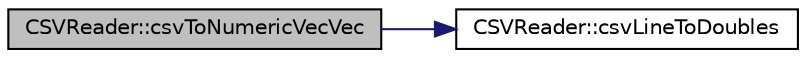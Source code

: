 digraph "CSVReader::csvToNumericVecVec"
{
  bgcolor="transparent";
  edge [fontname="Helvetica",fontsize="10",labelfontname="Helvetica",labelfontsize="10"];
  node [fontname="Helvetica",fontsize="10",shape=record];
  rankdir="LR";
  Node6 [label="CSVReader::csvToNumericVecVec",height=0.2,width=0.4,color="black", fillcolor="grey75", style="filled", fontcolor="black"];
  Node6 -> Node7 [color="midnightblue",fontsize="10",style="solid",fontname="Helvetica"];
  Node7 [label="CSVReader::csvLineToDoubles",height=0.2,width=0.4,color="black",URL="$classCSVReader.html#af499216506181e3abf74dcca0b7a3e19",tooltip="Helper function that separates lines in a CSV file into tokens. "];
}
